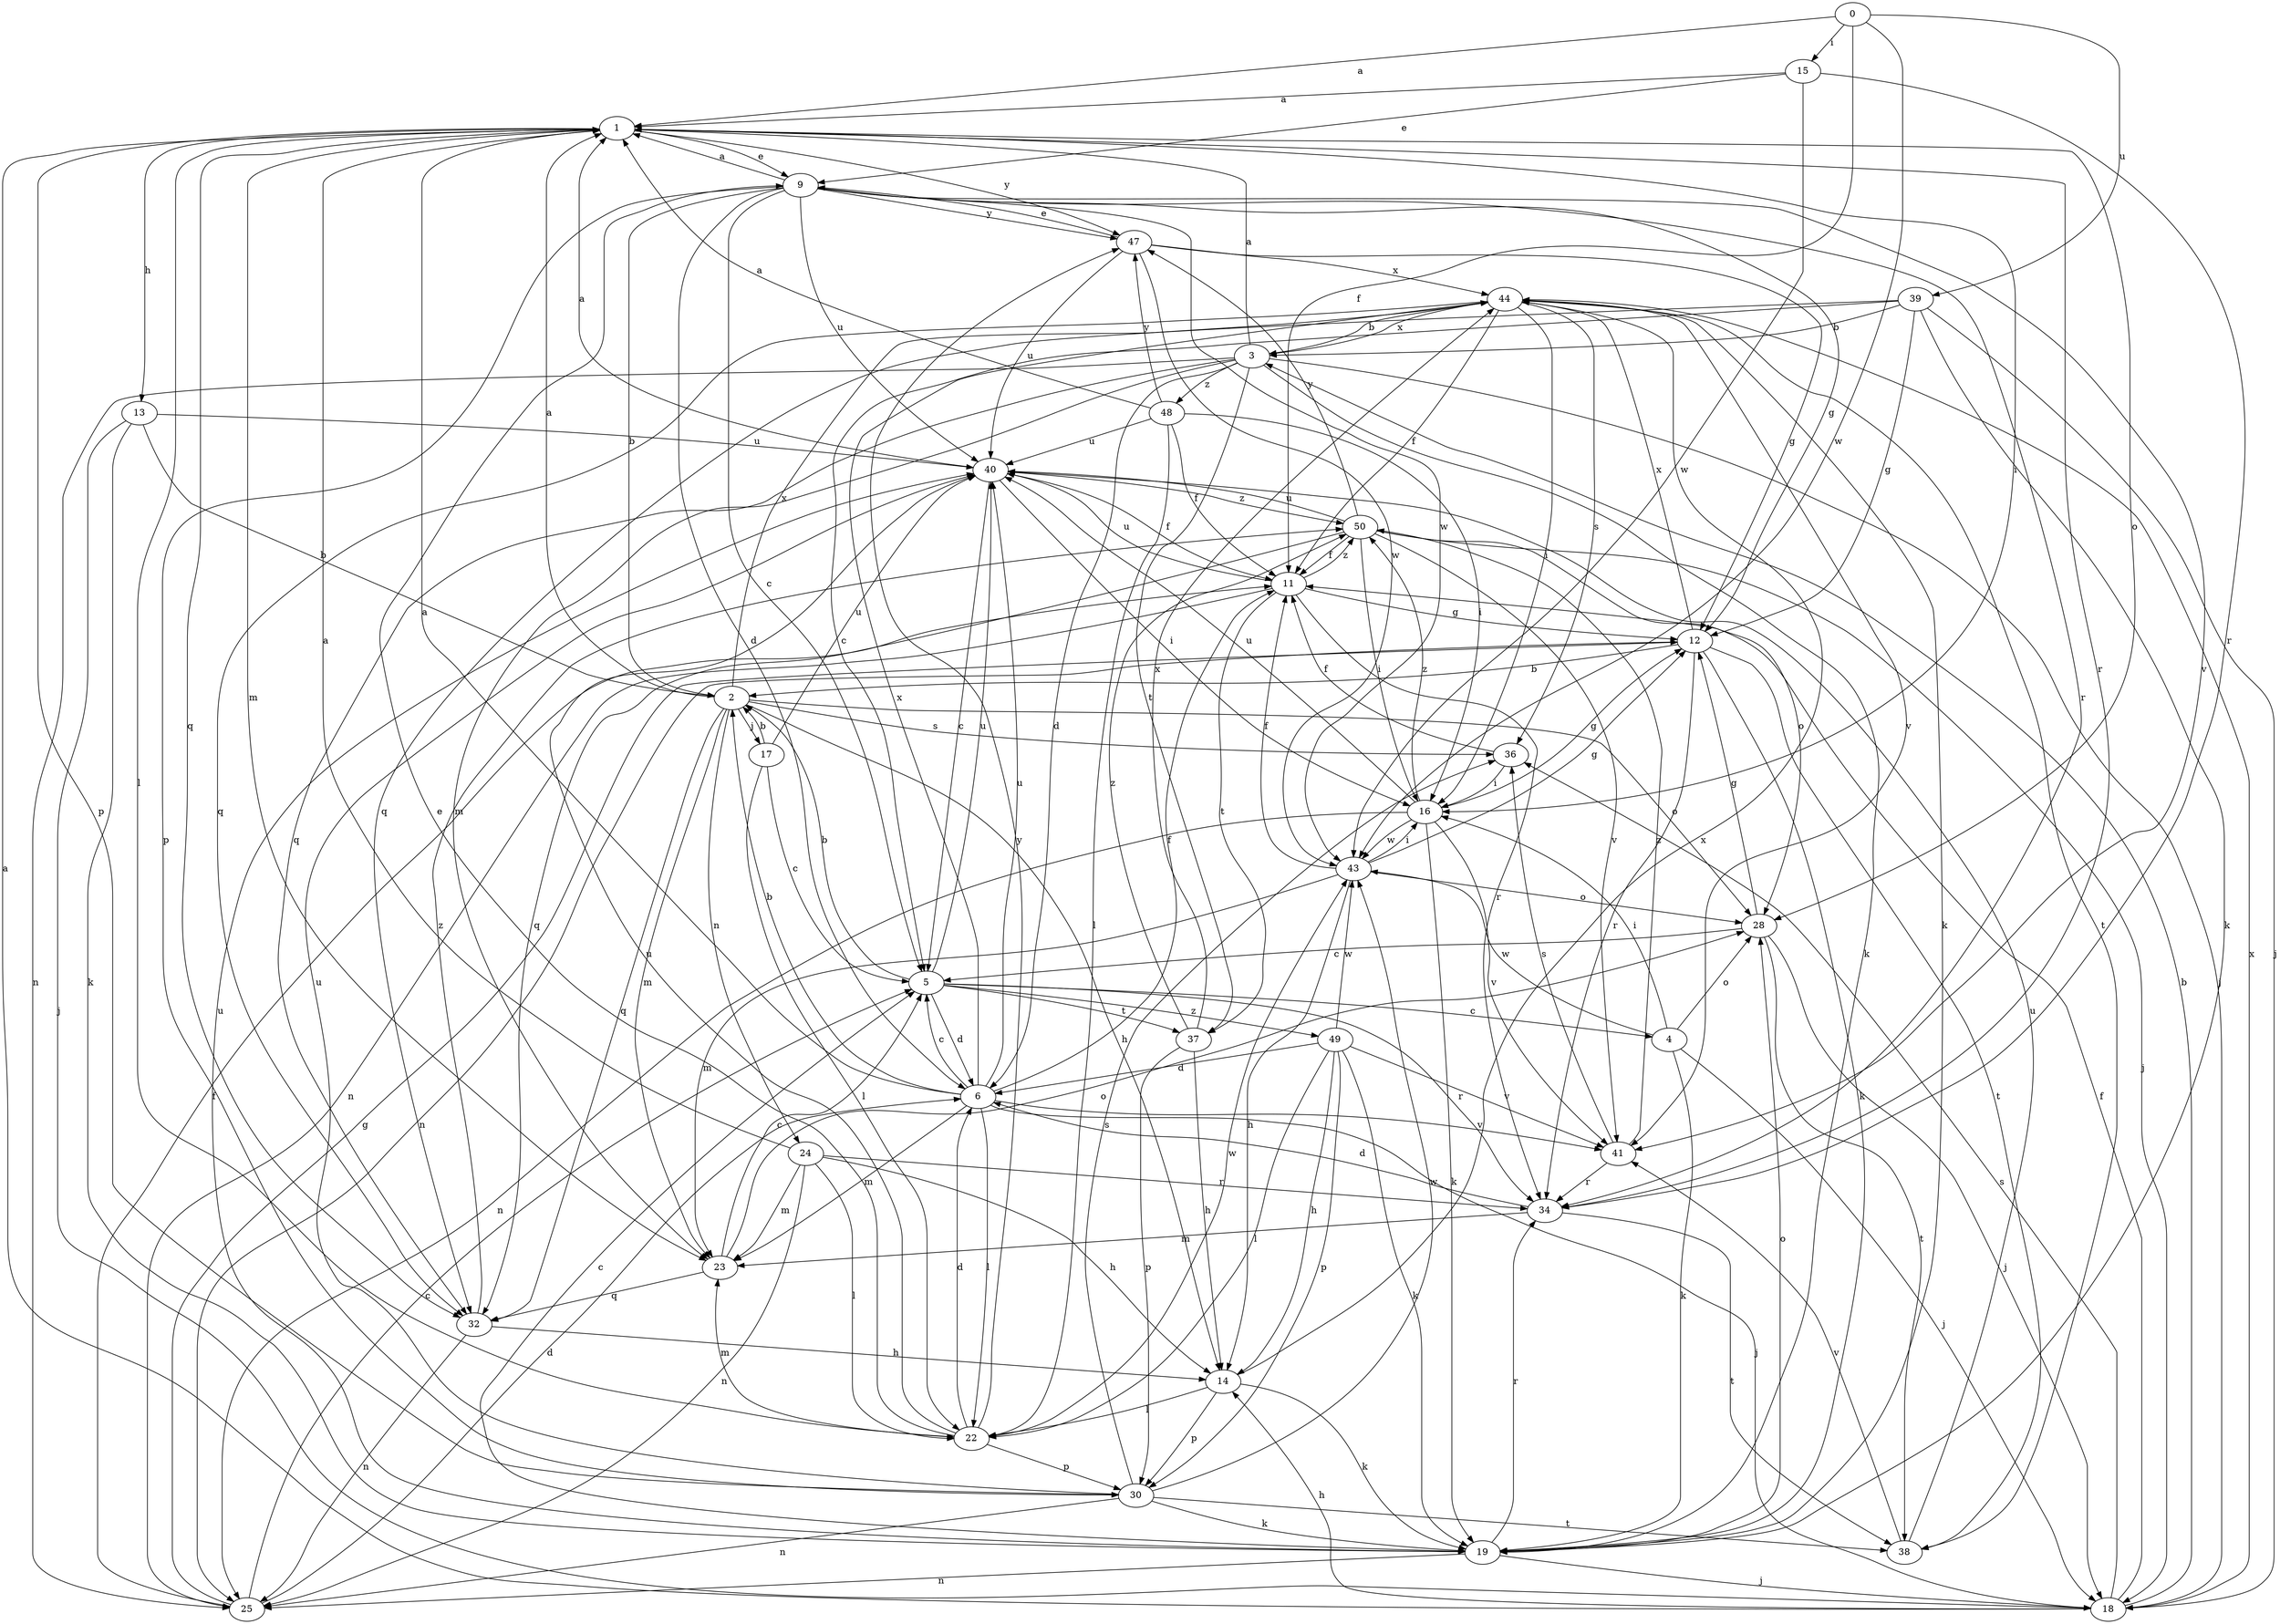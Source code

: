 strict digraph  {
0;
1;
2;
3;
4;
5;
6;
9;
11;
12;
13;
14;
15;
16;
17;
18;
19;
22;
23;
24;
25;
28;
30;
32;
34;
36;
37;
38;
39;
40;
41;
43;
44;
47;
48;
49;
50;
0 -> 1  [label=a];
0 -> 11  [label=f];
0 -> 15  [label=i];
0 -> 39  [label=u];
0 -> 43  [label=w];
1 -> 9  [label=e];
1 -> 13  [label=h];
1 -> 16  [label=i];
1 -> 22  [label=l];
1 -> 23  [label=m];
1 -> 28  [label=o];
1 -> 30  [label=p];
1 -> 32  [label=q];
1 -> 34  [label=r];
1 -> 47  [label=y];
2 -> 1  [label=a];
2 -> 14  [label=h];
2 -> 17  [label=j];
2 -> 23  [label=m];
2 -> 24  [label=n];
2 -> 28  [label=o];
2 -> 32  [label=q];
2 -> 36  [label=s];
2 -> 44  [label=x];
3 -> 1  [label=a];
3 -> 6  [label=d];
3 -> 18  [label=j];
3 -> 19  [label=k];
3 -> 23  [label=m];
3 -> 25  [label=n];
3 -> 32  [label=q];
3 -> 37  [label=t];
3 -> 44  [label=x];
3 -> 48  [label=z];
4 -> 16  [label=i];
4 -> 18  [label=j];
4 -> 19  [label=k];
4 -> 28  [label=o];
4 -> 43  [label=w];
5 -> 2  [label=b];
5 -> 4  [label=c];
5 -> 6  [label=d];
5 -> 34  [label=r];
5 -> 37  [label=t];
5 -> 40  [label=u];
5 -> 49  [label=z];
6 -> 1  [label=a];
6 -> 2  [label=b];
6 -> 5  [label=c];
6 -> 11  [label=f];
6 -> 18  [label=j];
6 -> 22  [label=l];
6 -> 23  [label=m];
6 -> 40  [label=u];
6 -> 41  [label=v];
6 -> 44  [label=x];
9 -> 1  [label=a];
9 -> 2  [label=b];
9 -> 5  [label=c];
9 -> 6  [label=d];
9 -> 12  [label=g];
9 -> 30  [label=p];
9 -> 34  [label=r];
9 -> 40  [label=u];
9 -> 41  [label=v];
9 -> 43  [label=w];
9 -> 47  [label=y];
11 -> 12  [label=g];
11 -> 25  [label=n];
11 -> 34  [label=r];
11 -> 37  [label=t];
11 -> 40  [label=u];
11 -> 50  [label=z];
12 -> 2  [label=b];
12 -> 19  [label=k];
12 -> 25  [label=n];
12 -> 34  [label=r];
12 -> 38  [label=t];
12 -> 44  [label=x];
13 -> 2  [label=b];
13 -> 18  [label=j];
13 -> 19  [label=k];
13 -> 40  [label=u];
14 -> 19  [label=k];
14 -> 22  [label=l];
14 -> 30  [label=p];
14 -> 44  [label=x];
15 -> 1  [label=a];
15 -> 9  [label=e];
15 -> 34  [label=r];
15 -> 43  [label=w];
16 -> 12  [label=g];
16 -> 19  [label=k];
16 -> 25  [label=n];
16 -> 40  [label=u];
16 -> 41  [label=v];
16 -> 43  [label=w];
16 -> 50  [label=z];
17 -> 2  [label=b];
17 -> 5  [label=c];
17 -> 22  [label=l];
17 -> 40  [label=u];
18 -> 1  [label=a];
18 -> 3  [label=b];
18 -> 11  [label=f];
18 -> 14  [label=h];
18 -> 36  [label=s];
18 -> 44  [label=x];
19 -> 5  [label=c];
19 -> 18  [label=j];
19 -> 25  [label=n];
19 -> 28  [label=o];
19 -> 34  [label=r];
19 -> 40  [label=u];
22 -> 6  [label=d];
22 -> 9  [label=e];
22 -> 23  [label=m];
22 -> 30  [label=p];
22 -> 40  [label=u];
22 -> 43  [label=w];
22 -> 47  [label=y];
23 -> 5  [label=c];
23 -> 28  [label=o];
23 -> 32  [label=q];
24 -> 1  [label=a];
24 -> 14  [label=h];
24 -> 22  [label=l];
24 -> 23  [label=m];
24 -> 25  [label=n];
24 -> 34  [label=r];
25 -> 5  [label=c];
25 -> 6  [label=d];
25 -> 11  [label=f];
25 -> 12  [label=g];
28 -> 5  [label=c];
28 -> 12  [label=g];
28 -> 18  [label=j];
28 -> 38  [label=t];
30 -> 19  [label=k];
30 -> 25  [label=n];
30 -> 36  [label=s];
30 -> 38  [label=t];
30 -> 40  [label=u];
30 -> 43  [label=w];
32 -> 14  [label=h];
32 -> 25  [label=n];
32 -> 50  [label=z];
34 -> 6  [label=d];
34 -> 23  [label=m];
34 -> 38  [label=t];
36 -> 11  [label=f];
36 -> 16  [label=i];
37 -> 14  [label=h];
37 -> 30  [label=p];
37 -> 44  [label=x];
37 -> 50  [label=z];
38 -> 40  [label=u];
38 -> 41  [label=v];
39 -> 3  [label=b];
39 -> 5  [label=c];
39 -> 12  [label=g];
39 -> 18  [label=j];
39 -> 19  [label=k];
39 -> 32  [label=q];
40 -> 1  [label=a];
40 -> 5  [label=c];
40 -> 11  [label=f];
40 -> 16  [label=i];
40 -> 50  [label=z];
41 -> 34  [label=r];
41 -> 36  [label=s];
41 -> 50  [label=z];
43 -> 11  [label=f];
43 -> 12  [label=g];
43 -> 14  [label=h];
43 -> 16  [label=i];
43 -> 23  [label=m];
43 -> 28  [label=o];
44 -> 3  [label=b];
44 -> 11  [label=f];
44 -> 16  [label=i];
44 -> 19  [label=k];
44 -> 32  [label=q];
44 -> 36  [label=s];
44 -> 38  [label=t];
44 -> 41  [label=v];
47 -> 9  [label=e];
47 -> 12  [label=g];
47 -> 40  [label=u];
47 -> 43  [label=w];
47 -> 44  [label=x];
48 -> 1  [label=a];
48 -> 11  [label=f];
48 -> 16  [label=i];
48 -> 22  [label=l];
48 -> 40  [label=u];
48 -> 47  [label=y];
49 -> 6  [label=d];
49 -> 14  [label=h];
49 -> 19  [label=k];
49 -> 22  [label=l];
49 -> 30  [label=p];
49 -> 41  [label=v];
49 -> 43  [label=w];
50 -> 11  [label=f];
50 -> 16  [label=i];
50 -> 18  [label=j];
50 -> 28  [label=o];
50 -> 32  [label=q];
50 -> 40  [label=u];
50 -> 41  [label=v];
50 -> 47  [label=y];
}
